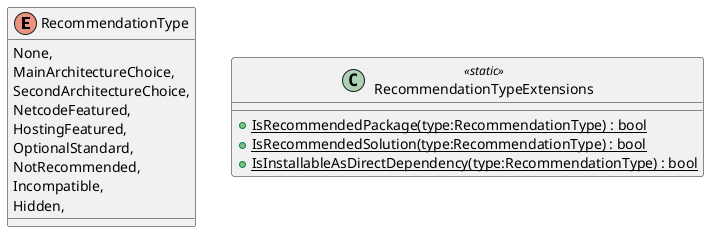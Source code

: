 @startuml
enum RecommendationType {
    None,
    MainArchitectureChoice,
    SecondArchitectureChoice,
    NetcodeFeatured,
    HostingFeatured,
    OptionalStandard,
    NotRecommended,
    Incompatible,
    Hidden,
}
class RecommendationTypeExtensions <<static>> {
    + {static} IsRecommendedPackage(type:RecommendationType) : bool
    + {static} IsRecommendedSolution(type:RecommendationType) : bool
    + {static} IsInstallableAsDirectDependency(type:RecommendationType) : bool
}
@enduml
